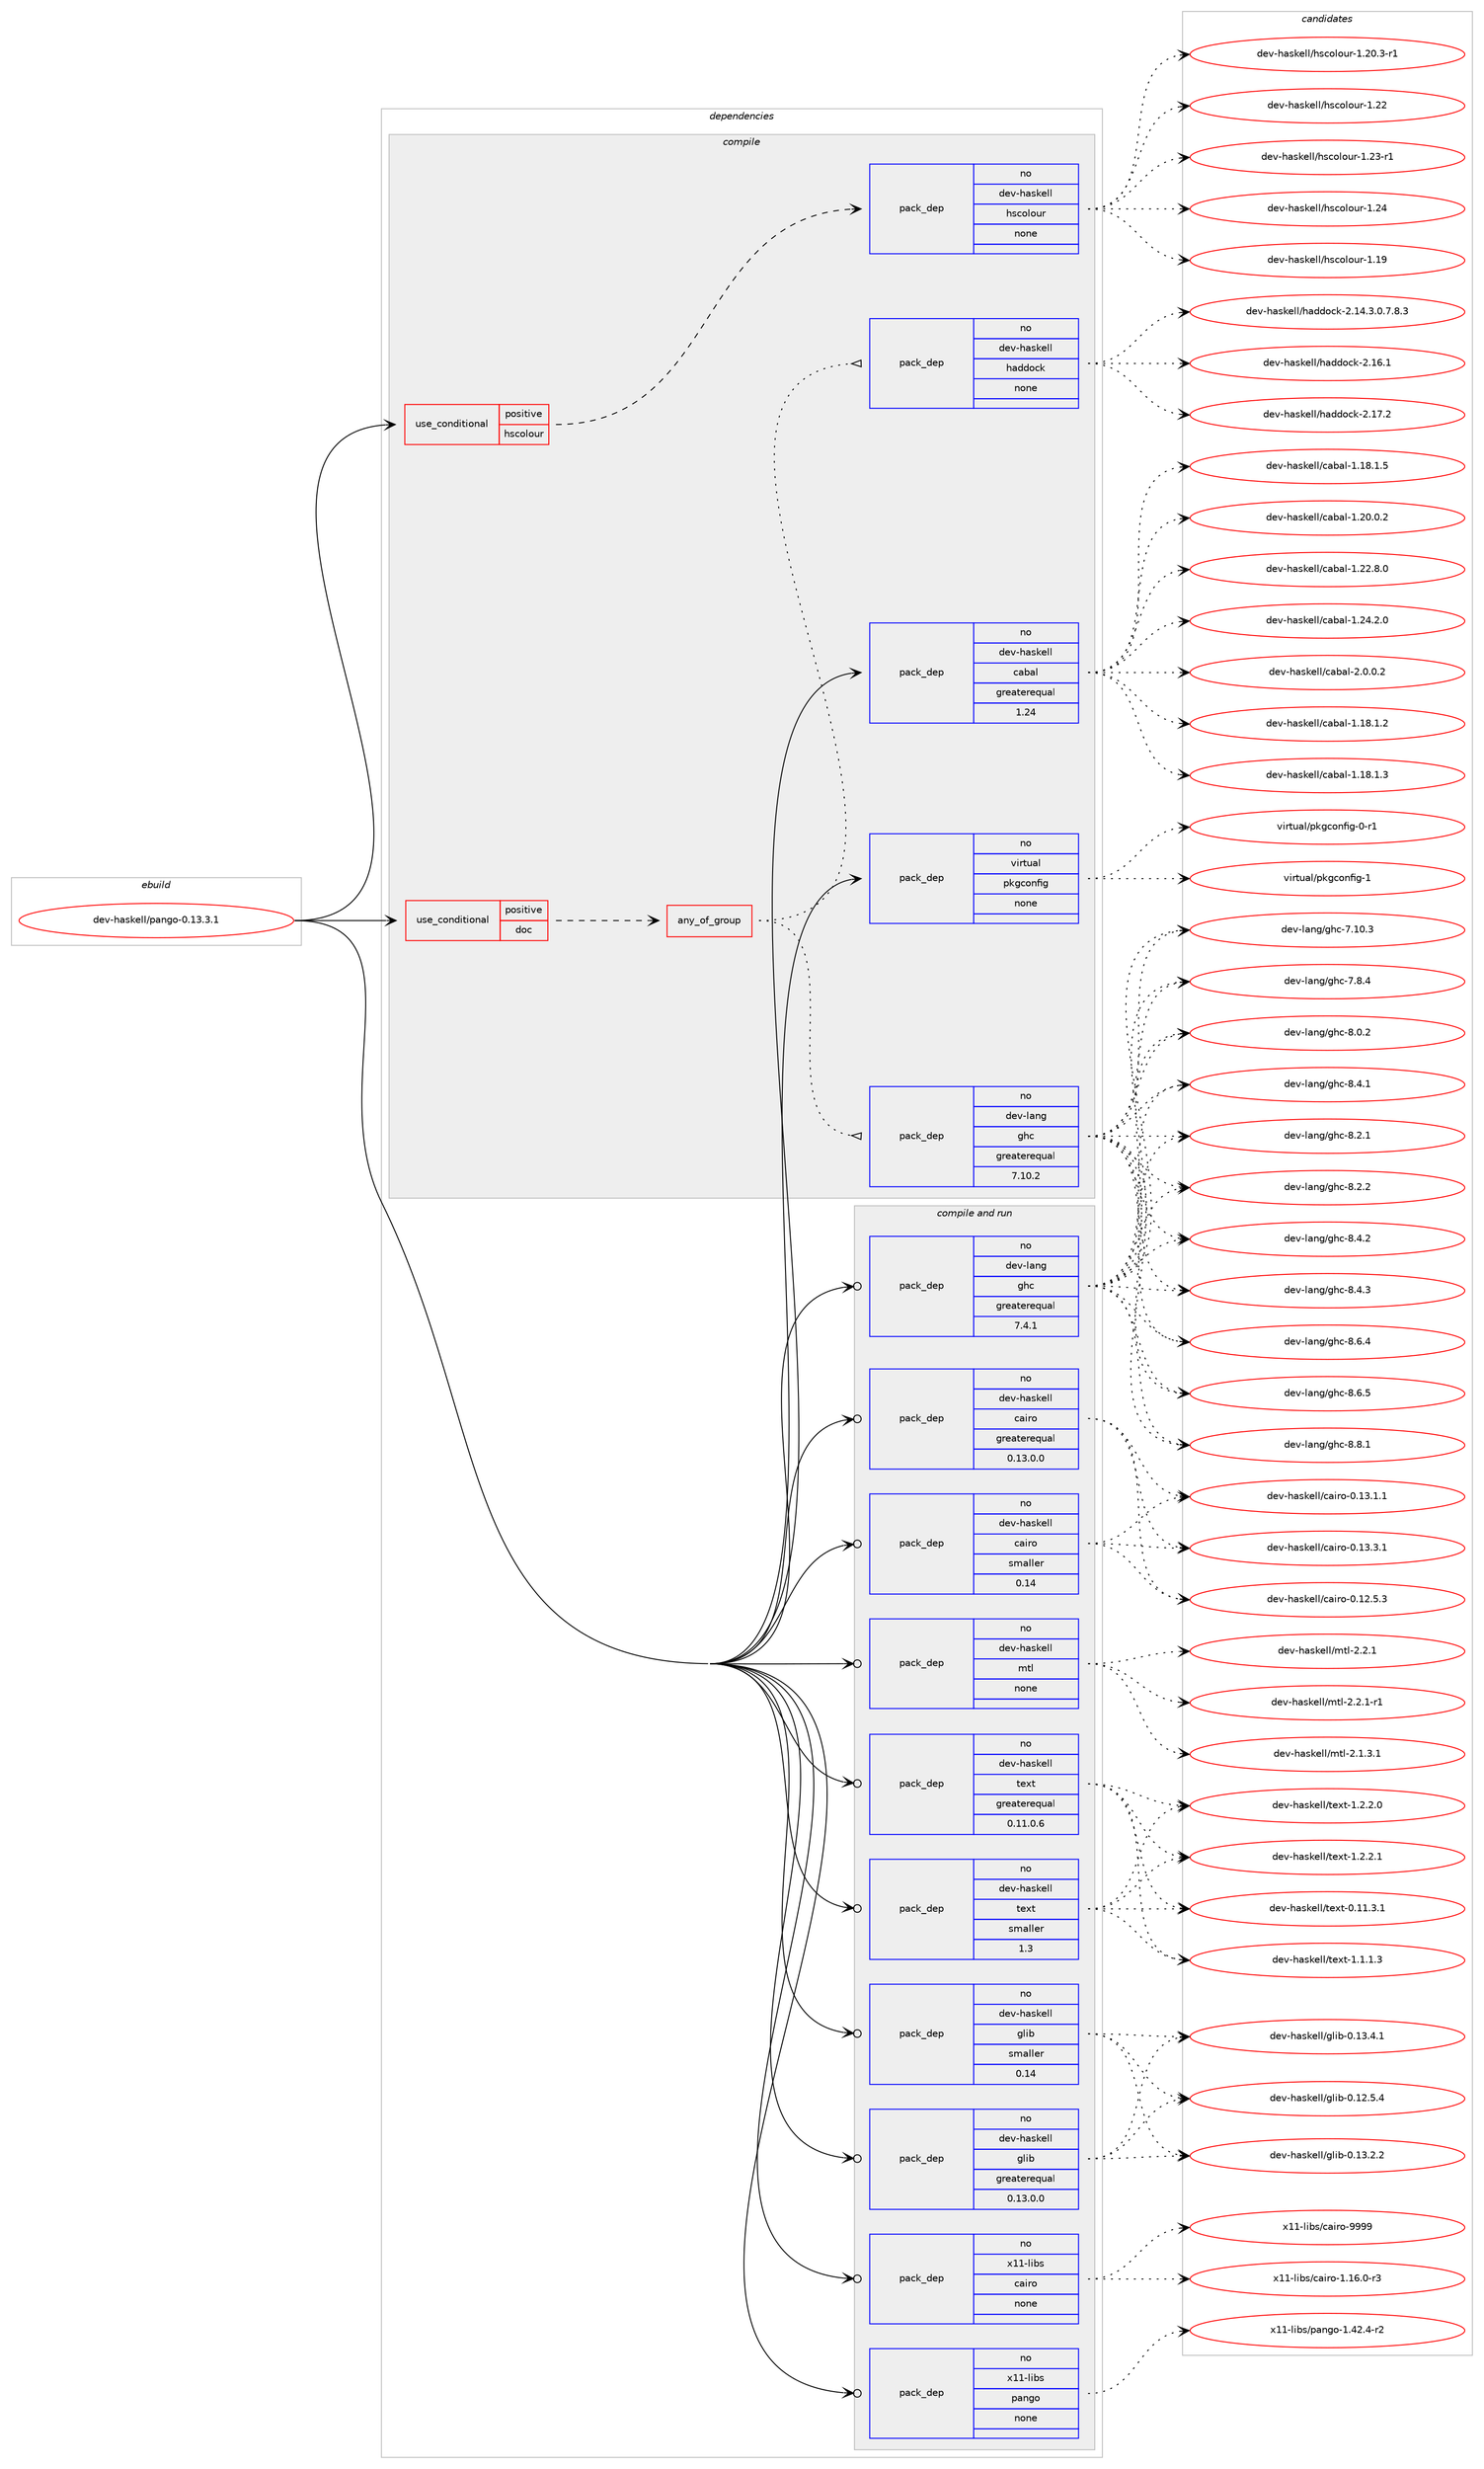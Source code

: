 digraph prolog {

# *************
# Graph options
# *************

newrank=true;
concentrate=true;
compound=true;
graph [rankdir=LR,fontname=Helvetica,fontsize=10,ranksep=1.5];#, ranksep=2.5, nodesep=0.2];
edge  [arrowhead=vee];
node  [fontname=Helvetica,fontsize=10];

# **********
# The ebuild
# **********

subgraph cluster_leftcol {
color=gray;
rank=same;
label=<<i>ebuild</i>>;
id [label="dev-haskell/pango-0.13.3.1", color=red, width=4, href="../dev-haskell/pango-0.13.3.1.svg"];
}

# ****************
# The dependencies
# ****************

subgraph cluster_midcol {
color=gray;
label=<<i>dependencies</i>>;
subgraph cluster_compile {
fillcolor="#eeeeee";
style=filled;
label=<<i>compile</i>>;
subgraph cond127089 {
dependency541052 [label=<<TABLE BORDER="0" CELLBORDER="1" CELLSPACING="0" CELLPADDING="4"><TR><TD ROWSPAN="3" CELLPADDING="10">use_conditional</TD></TR><TR><TD>positive</TD></TR><TR><TD>doc</TD></TR></TABLE>>, shape=none, color=red];
subgraph any10299 {
dependency541053 [label=<<TABLE BORDER="0" CELLBORDER="1" CELLSPACING="0" CELLPADDING="4"><TR><TD CELLPADDING="10">any_of_group</TD></TR></TABLE>>, shape=none, color=red];subgraph pack403307 {
dependency541054 [label=<<TABLE BORDER="0" CELLBORDER="1" CELLSPACING="0" CELLPADDING="4" WIDTH="220"><TR><TD ROWSPAN="6" CELLPADDING="30">pack_dep</TD></TR><TR><TD WIDTH="110">no</TD></TR><TR><TD>dev-haskell</TD></TR><TR><TD>haddock</TD></TR><TR><TD>none</TD></TR><TR><TD></TD></TR></TABLE>>, shape=none, color=blue];
}
dependency541053:e -> dependency541054:w [weight=20,style="dotted",arrowhead="oinv"];
subgraph pack403308 {
dependency541055 [label=<<TABLE BORDER="0" CELLBORDER="1" CELLSPACING="0" CELLPADDING="4" WIDTH="220"><TR><TD ROWSPAN="6" CELLPADDING="30">pack_dep</TD></TR><TR><TD WIDTH="110">no</TD></TR><TR><TD>dev-lang</TD></TR><TR><TD>ghc</TD></TR><TR><TD>greaterequal</TD></TR><TR><TD>7.10.2</TD></TR></TABLE>>, shape=none, color=blue];
}
dependency541053:e -> dependency541055:w [weight=20,style="dotted",arrowhead="oinv"];
}
dependency541052:e -> dependency541053:w [weight=20,style="dashed",arrowhead="vee"];
}
id:e -> dependency541052:w [weight=20,style="solid",arrowhead="vee"];
subgraph cond127090 {
dependency541056 [label=<<TABLE BORDER="0" CELLBORDER="1" CELLSPACING="0" CELLPADDING="4"><TR><TD ROWSPAN="3" CELLPADDING="10">use_conditional</TD></TR><TR><TD>positive</TD></TR><TR><TD>hscolour</TD></TR></TABLE>>, shape=none, color=red];
subgraph pack403309 {
dependency541057 [label=<<TABLE BORDER="0" CELLBORDER="1" CELLSPACING="0" CELLPADDING="4" WIDTH="220"><TR><TD ROWSPAN="6" CELLPADDING="30">pack_dep</TD></TR><TR><TD WIDTH="110">no</TD></TR><TR><TD>dev-haskell</TD></TR><TR><TD>hscolour</TD></TR><TR><TD>none</TD></TR><TR><TD></TD></TR></TABLE>>, shape=none, color=blue];
}
dependency541056:e -> dependency541057:w [weight=20,style="dashed",arrowhead="vee"];
}
id:e -> dependency541056:w [weight=20,style="solid",arrowhead="vee"];
subgraph pack403310 {
dependency541058 [label=<<TABLE BORDER="0" CELLBORDER="1" CELLSPACING="0" CELLPADDING="4" WIDTH="220"><TR><TD ROWSPAN="6" CELLPADDING="30">pack_dep</TD></TR><TR><TD WIDTH="110">no</TD></TR><TR><TD>dev-haskell</TD></TR><TR><TD>cabal</TD></TR><TR><TD>greaterequal</TD></TR><TR><TD>1.24</TD></TR></TABLE>>, shape=none, color=blue];
}
id:e -> dependency541058:w [weight=20,style="solid",arrowhead="vee"];
subgraph pack403311 {
dependency541059 [label=<<TABLE BORDER="0" CELLBORDER="1" CELLSPACING="0" CELLPADDING="4" WIDTH="220"><TR><TD ROWSPAN="6" CELLPADDING="30">pack_dep</TD></TR><TR><TD WIDTH="110">no</TD></TR><TR><TD>virtual</TD></TR><TR><TD>pkgconfig</TD></TR><TR><TD>none</TD></TR><TR><TD></TD></TR></TABLE>>, shape=none, color=blue];
}
id:e -> dependency541059:w [weight=20,style="solid",arrowhead="vee"];
}
subgraph cluster_compileandrun {
fillcolor="#eeeeee";
style=filled;
label=<<i>compile and run</i>>;
subgraph pack403312 {
dependency541060 [label=<<TABLE BORDER="0" CELLBORDER="1" CELLSPACING="0" CELLPADDING="4" WIDTH="220"><TR><TD ROWSPAN="6" CELLPADDING="30">pack_dep</TD></TR><TR><TD WIDTH="110">no</TD></TR><TR><TD>dev-haskell</TD></TR><TR><TD>cairo</TD></TR><TR><TD>greaterequal</TD></TR><TR><TD>0.13.0.0</TD></TR></TABLE>>, shape=none, color=blue];
}
id:e -> dependency541060:w [weight=20,style="solid",arrowhead="odotvee"];
subgraph pack403313 {
dependency541061 [label=<<TABLE BORDER="0" CELLBORDER="1" CELLSPACING="0" CELLPADDING="4" WIDTH="220"><TR><TD ROWSPAN="6" CELLPADDING="30">pack_dep</TD></TR><TR><TD WIDTH="110">no</TD></TR><TR><TD>dev-haskell</TD></TR><TR><TD>cairo</TD></TR><TR><TD>smaller</TD></TR><TR><TD>0.14</TD></TR></TABLE>>, shape=none, color=blue];
}
id:e -> dependency541061:w [weight=20,style="solid",arrowhead="odotvee"];
subgraph pack403314 {
dependency541062 [label=<<TABLE BORDER="0" CELLBORDER="1" CELLSPACING="0" CELLPADDING="4" WIDTH="220"><TR><TD ROWSPAN="6" CELLPADDING="30">pack_dep</TD></TR><TR><TD WIDTH="110">no</TD></TR><TR><TD>dev-haskell</TD></TR><TR><TD>glib</TD></TR><TR><TD>greaterequal</TD></TR><TR><TD>0.13.0.0</TD></TR></TABLE>>, shape=none, color=blue];
}
id:e -> dependency541062:w [weight=20,style="solid",arrowhead="odotvee"];
subgraph pack403315 {
dependency541063 [label=<<TABLE BORDER="0" CELLBORDER="1" CELLSPACING="0" CELLPADDING="4" WIDTH="220"><TR><TD ROWSPAN="6" CELLPADDING="30">pack_dep</TD></TR><TR><TD WIDTH="110">no</TD></TR><TR><TD>dev-haskell</TD></TR><TR><TD>glib</TD></TR><TR><TD>smaller</TD></TR><TR><TD>0.14</TD></TR></TABLE>>, shape=none, color=blue];
}
id:e -> dependency541063:w [weight=20,style="solid",arrowhead="odotvee"];
subgraph pack403316 {
dependency541064 [label=<<TABLE BORDER="0" CELLBORDER="1" CELLSPACING="0" CELLPADDING="4" WIDTH="220"><TR><TD ROWSPAN="6" CELLPADDING="30">pack_dep</TD></TR><TR><TD WIDTH="110">no</TD></TR><TR><TD>dev-haskell</TD></TR><TR><TD>mtl</TD></TR><TR><TD>none</TD></TR><TR><TD></TD></TR></TABLE>>, shape=none, color=blue];
}
id:e -> dependency541064:w [weight=20,style="solid",arrowhead="odotvee"];
subgraph pack403317 {
dependency541065 [label=<<TABLE BORDER="0" CELLBORDER="1" CELLSPACING="0" CELLPADDING="4" WIDTH="220"><TR><TD ROWSPAN="6" CELLPADDING="30">pack_dep</TD></TR><TR><TD WIDTH="110">no</TD></TR><TR><TD>dev-haskell</TD></TR><TR><TD>text</TD></TR><TR><TD>greaterequal</TD></TR><TR><TD>0.11.0.6</TD></TR></TABLE>>, shape=none, color=blue];
}
id:e -> dependency541065:w [weight=20,style="solid",arrowhead="odotvee"];
subgraph pack403318 {
dependency541066 [label=<<TABLE BORDER="0" CELLBORDER="1" CELLSPACING="0" CELLPADDING="4" WIDTH="220"><TR><TD ROWSPAN="6" CELLPADDING="30">pack_dep</TD></TR><TR><TD WIDTH="110">no</TD></TR><TR><TD>dev-haskell</TD></TR><TR><TD>text</TD></TR><TR><TD>smaller</TD></TR><TR><TD>1.3</TD></TR></TABLE>>, shape=none, color=blue];
}
id:e -> dependency541066:w [weight=20,style="solid",arrowhead="odotvee"];
subgraph pack403319 {
dependency541067 [label=<<TABLE BORDER="0" CELLBORDER="1" CELLSPACING="0" CELLPADDING="4" WIDTH="220"><TR><TD ROWSPAN="6" CELLPADDING="30">pack_dep</TD></TR><TR><TD WIDTH="110">no</TD></TR><TR><TD>dev-lang</TD></TR><TR><TD>ghc</TD></TR><TR><TD>greaterequal</TD></TR><TR><TD>7.4.1</TD></TR></TABLE>>, shape=none, color=blue];
}
id:e -> dependency541067:w [weight=20,style="solid",arrowhead="odotvee"];
subgraph pack403320 {
dependency541068 [label=<<TABLE BORDER="0" CELLBORDER="1" CELLSPACING="0" CELLPADDING="4" WIDTH="220"><TR><TD ROWSPAN="6" CELLPADDING="30">pack_dep</TD></TR><TR><TD WIDTH="110">no</TD></TR><TR><TD>x11-libs</TD></TR><TR><TD>cairo</TD></TR><TR><TD>none</TD></TR><TR><TD></TD></TR></TABLE>>, shape=none, color=blue];
}
id:e -> dependency541068:w [weight=20,style="solid",arrowhead="odotvee"];
subgraph pack403321 {
dependency541069 [label=<<TABLE BORDER="0" CELLBORDER="1" CELLSPACING="0" CELLPADDING="4" WIDTH="220"><TR><TD ROWSPAN="6" CELLPADDING="30">pack_dep</TD></TR><TR><TD WIDTH="110">no</TD></TR><TR><TD>x11-libs</TD></TR><TR><TD>pango</TD></TR><TR><TD>none</TD></TR><TR><TD></TD></TR></TABLE>>, shape=none, color=blue];
}
id:e -> dependency541069:w [weight=20,style="solid",arrowhead="odotvee"];
}
subgraph cluster_run {
fillcolor="#eeeeee";
style=filled;
label=<<i>run</i>>;
}
}

# **************
# The candidates
# **************

subgraph cluster_choices {
rank=same;
color=gray;
label=<<i>candidates</i>>;

subgraph choice403307 {
color=black;
nodesep=1;
choice1001011184510497115107101108108471049710010011199107455046495246514648465546564651 [label="dev-haskell/haddock-2.14.3.0.7.8.3", color=red, width=4,href="../dev-haskell/haddock-2.14.3.0.7.8.3.svg"];
choice100101118451049711510710110810847104971001001119910745504649544649 [label="dev-haskell/haddock-2.16.1", color=red, width=4,href="../dev-haskell/haddock-2.16.1.svg"];
choice100101118451049711510710110810847104971001001119910745504649554650 [label="dev-haskell/haddock-2.17.2", color=red, width=4,href="../dev-haskell/haddock-2.17.2.svg"];
dependency541054:e -> choice1001011184510497115107101108108471049710010011199107455046495246514648465546564651:w [style=dotted,weight="100"];
dependency541054:e -> choice100101118451049711510710110810847104971001001119910745504649544649:w [style=dotted,weight="100"];
dependency541054:e -> choice100101118451049711510710110810847104971001001119910745504649554650:w [style=dotted,weight="100"];
}
subgraph choice403308 {
color=black;
nodesep=1;
choice1001011184510897110103471031049945554649484651 [label="dev-lang/ghc-7.10.3", color=red, width=4,href="../dev-lang/ghc-7.10.3.svg"];
choice10010111845108971101034710310499455546564652 [label="dev-lang/ghc-7.8.4", color=red, width=4,href="../dev-lang/ghc-7.8.4.svg"];
choice10010111845108971101034710310499455646484650 [label="dev-lang/ghc-8.0.2", color=red, width=4,href="../dev-lang/ghc-8.0.2.svg"];
choice10010111845108971101034710310499455646504649 [label="dev-lang/ghc-8.2.1", color=red, width=4,href="../dev-lang/ghc-8.2.1.svg"];
choice10010111845108971101034710310499455646504650 [label="dev-lang/ghc-8.2.2", color=red, width=4,href="../dev-lang/ghc-8.2.2.svg"];
choice10010111845108971101034710310499455646524649 [label="dev-lang/ghc-8.4.1", color=red, width=4,href="../dev-lang/ghc-8.4.1.svg"];
choice10010111845108971101034710310499455646524650 [label="dev-lang/ghc-8.4.2", color=red, width=4,href="../dev-lang/ghc-8.4.2.svg"];
choice10010111845108971101034710310499455646524651 [label="dev-lang/ghc-8.4.3", color=red, width=4,href="../dev-lang/ghc-8.4.3.svg"];
choice10010111845108971101034710310499455646544652 [label="dev-lang/ghc-8.6.4", color=red, width=4,href="../dev-lang/ghc-8.6.4.svg"];
choice10010111845108971101034710310499455646544653 [label="dev-lang/ghc-8.6.5", color=red, width=4,href="../dev-lang/ghc-8.6.5.svg"];
choice10010111845108971101034710310499455646564649 [label="dev-lang/ghc-8.8.1", color=red, width=4,href="../dev-lang/ghc-8.8.1.svg"];
dependency541055:e -> choice1001011184510897110103471031049945554649484651:w [style=dotted,weight="100"];
dependency541055:e -> choice10010111845108971101034710310499455546564652:w [style=dotted,weight="100"];
dependency541055:e -> choice10010111845108971101034710310499455646484650:w [style=dotted,weight="100"];
dependency541055:e -> choice10010111845108971101034710310499455646504649:w [style=dotted,weight="100"];
dependency541055:e -> choice10010111845108971101034710310499455646504650:w [style=dotted,weight="100"];
dependency541055:e -> choice10010111845108971101034710310499455646524649:w [style=dotted,weight="100"];
dependency541055:e -> choice10010111845108971101034710310499455646524650:w [style=dotted,weight="100"];
dependency541055:e -> choice10010111845108971101034710310499455646524651:w [style=dotted,weight="100"];
dependency541055:e -> choice10010111845108971101034710310499455646544652:w [style=dotted,weight="100"];
dependency541055:e -> choice10010111845108971101034710310499455646544653:w [style=dotted,weight="100"];
dependency541055:e -> choice10010111845108971101034710310499455646564649:w [style=dotted,weight="100"];
}
subgraph choice403309 {
color=black;
nodesep=1;
choice100101118451049711510710110810847104115991111081111171144549464957 [label="dev-haskell/hscolour-1.19", color=red, width=4,href="../dev-haskell/hscolour-1.19.svg"];
choice10010111845104971151071011081084710411599111108111117114454946504846514511449 [label="dev-haskell/hscolour-1.20.3-r1", color=red, width=4,href="../dev-haskell/hscolour-1.20.3-r1.svg"];
choice100101118451049711510710110810847104115991111081111171144549465050 [label="dev-haskell/hscolour-1.22", color=red, width=4,href="../dev-haskell/hscolour-1.22.svg"];
choice1001011184510497115107101108108471041159911110811111711445494650514511449 [label="dev-haskell/hscolour-1.23-r1", color=red, width=4,href="../dev-haskell/hscolour-1.23-r1.svg"];
choice100101118451049711510710110810847104115991111081111171144549465052 [label="dev-haskell/hscolour-1.24", color=red, width=4,href="../dev-haskell/hscolour-1.24.svg"];
dependency541057:e -> choice100101118451049711510710110810847104115991111081111171144549464957:w [style=dotted,weight="100"];
dependency541057:e -> choice10010111845104971151071011081084710411599111108111117114454946504846514511449:w [style=dotted,weight="100"];
dependency541057:e -> choice100101118451049711510710110810847104115991111081111171144549465050:w [style=dotted,weight="100"];
dependency541057:e -> choice1001011184510497115107101108108471041159911110811111711445494650514511449:w [style=dotted,weight="100"];
dependency541057:e -> choice100101118451049711510710110810847104115991111081111171144549465052:w [style=dotted,weight="100"];
}
subgraph choice403310 {
color=black;
nodesep=1;
choice10010111845104971151071011081084799979897108454946495646494650 [label="dev-haskell/cabal-1.18.1.2", color=red, width=4,href="../dev-haskell/cabal-1.18.1.2.svg"];
choice10010111845104971151071011081084799979897108454946495646494651 [label="dev-haskell/cabal-1.18.1.3", color=red, width=4,href="../dev-haskell/cabal-1.18.1.3.svg"];
choice10010111845104971151071011081084799979897108454946495646494653 [label="dev-haskell/cabal-1.18.1.5", color=red, width=4,href="../dev-haskell/cabal-1.18.1.5.svg"];
choice10010111845104971151071011081084799979897108454946504846484650 [label="dev-haskell/cabal-1.20.0.2", color=red, width=4,href="../dev-haskell/cabal-1.20.0.2.svg"];
choice10010111845104971151071011081084799979897108454946505046564648 [label="dev-haskell/cabal-1.22.8.0", color=red, width=4,href="../dev-haskell/cabal-1.22.8.0.svg"];
choice10010111845104971151071011081084799979897108454946505246504648 [label="dev-haskell/cabal-1.24.2.0", color=red, width=4,href="../dev-haskell/cabal-1.24.2.0.svg"];
choice100101118451049711510710110810847999798971084550464846484650 [label="dev-haskell/cabal-2.0.0.2", color=red, width=4,href="../dev-haskell/cabal-2.0.0.2.svg"];
dependency541058:e -> choice10010111845104971151071011081084799979897108454946495646494650:w [style=dotted,weight="100"];
dependency541058:e -> choice10010111845104971151071011081084799979897108454946495646494651:w [style=dotted,weight="100"];
dependency541058:e -> choice10010111845104971151071011081084799979897108454946495646494653:w [style=dotted,weight="100"];
dependency541058:e -> choice10010111845104971151071011081084799979897108454946504846484650:w [style=dotted,weight="100"];
dependency541058:e -> choice10010111845104971151071011081084799979897108454946505046564648:w [style=dotted,weight="100"];
dependency541058:e -> choice10010111845104971151071011081084799979897108454946505246504648:w [style=dotted,weight="100"];
dependency541058:e -> choice100101118451049711510710110810847999798971084550464846484650:w [style=dotted,weight="100"];
}
subgraph choice403311 {
color=black;
nodesep=1;
choice11810511411611797108471121071039911111010210510345484511449 [label="virtual/pkgconfig-0-r1", color=red, width=4,href="../virtual/pkgconfig-0-r1.svg"];
choice1181051141161179710847112107103991111101021051034549 [label="virtual/pkgconfig-1", color=red, width=4,href="../virtual/pkgconfig-1.svg"];
dependency541059:e -> choice11810511411611797108471121071039911111010210510345484511449:w [style=dotted,weight="100"];
dependency541059:e -> choice1181051141161179710847112107103991111101021051034549:w [style=dotted,weight="100"];
}
subgraph choice403312 {
color=black;
nodesep=1;
choice1001011184510497115107101108108479997105114111454846495046534651 [label="dev-haskell/cairo-0.12.5.3", color=red, width=4,href="../dev-haskell/cairo-0.12.5.3.svg"];
choice1001011184510497115107101108108479997105114111454846495146494649 [label="dev-haskell/cairo-0.13.1.1", color=red, width=4,href="../dev-haskell/cairo-0.13.1.1.svg"];
choice1001011184510497115107101108108479997105114111454846495146514649 [label="dev-haskell/cairo-0.13.3.1", color=red, width=4,href="../dev-haskell/cairo-0.13.3.1.svg"];
dependency541060:e -> choice1001011184510497115107101108108479997105114111454846495046534651:w [style=dotted,weight="100"];
dependency541060:e -> choice1001011184510497115107101108108479997105114111454846495146494649:w [style=dotted,weight="100"];
dependency541060:e -> choice1001011184510497115107101108108479997105114111454846495146514649:w [style=dotted,weight="100"];
}
subgraph choice403313 {
color=black;
nodesep=1;
choice1001011184510497115107101108108479997105114111454846495046534651 [label="dev-haskell/cairo-0.12.5.3", color=red, width=4,href="../dev-haskell/cairo-0.12.5.3.svg"];
choice1001011184510497115107101108108479997105114111454846495146494649 [label="dev-haskell/cairo-0.13.1.1", color=red, width=4,href="../dev-haskell/cairo-0.13.1.1.svg"];
choice1001011184510497115107101108108479997105114111454846495146514649 [label="dev-haskell/cairo-0.13.3.1", color=red, width=4,href="../dev-haskell/cairo-0.13.3.1.svg"];
dependency541061:e -> choice1001011184510497115107101108108479997105114111454846495046534651:w [style=dotted,weight="100"];
dependency541061:e -> choice1001011184510497115107101108108479997105114111454846495146494649:w [style=dotted,weight="100"];
dependency541061:e -> choice1001011184510497115107101108108479997105114111454846495146514649:w [style=dotted,weight="100"];
}
subgraph choice403314 {
color=black;
nodesep=1;
choice10010111845104971151071011081084710310810598454846495046534652 [label="dev-haskell/glib-0.12.5.4", color=red, width=4,href="../dev-haskell/glib-0.12.5.4.svg"];
choice10010111845104971151071011081084710310810598454846495146504650 [label="dev-haskell/glib-0.13.2.2", color=red, width=4,href="../dev-haskell/glib-0.13.2.2.svg"];
choice10010111845104971151071011081084710310810598454846495146524649 [label="dev-haskell/glib-0.13.4.1", color=red, width=4,href="../dev-haskell/glib-0.13.4.1.svg"];
dependency541062:e -> choice10010111845104971151071011081084710310810598454846495046534652:w [style=dotted,weight="100"];
dependency541062:e -> choice10010111845104971151071011081084710310810598454846495146504650:w [style=dotted,weight="100"];
dependency541062:e -> choice10010111845104971151071011081084710310810598454846495146524649:w [style=dotted,weight="100"];
}
subgraph choice403315 {
color=black;
nodesep=1;
choice10010111845104971151071011081084710310810598454846495046534652 [label="dev-haskell/glib-0.12.5.4", color=red, width=4,href="../dev-haskell/glib-0.12.5.4.svg"];
choice10010111845104971151071011081084710310810598454846495146504650 [label="dev-haskell/glib-0.13.2.2", color=red, width=4,href="../dev-haskell/glib-0.13.2.2.svg"];
choice10010111845104971151071011081084710310810598454846495146524649 [label="dev-haskell/glib-0.13.4.1", color=red, width=4,href="../dev-haskell/glib-0.13.4.1.svg"];
dependency541063:e -> choice10010111845104971151071011081084710310810598454846495046534652:w [style=dotted,weight="100"];
dependency541063:e -> choice10010111845104971151071011081084710310810598454846495146504650:w [style=dotted,weight="100"];
dependency541063:e -> choice10010111845104971151071011081084710310810598454846495146524649:w [style=dotted,weight="100"];
}
subgraph choice403316 {
color=black;
nodesep=1;
choice1001011184510497115107101108108471091161084550464946514649 [label="dev-haskell/mtl-2.1.3.1", color=red, width=4,href="../dev-haskell/mtl-2.1.3.1.svg"];
choice100101118451049711510710110810847109116108455046504649 [label="dev-haskell/mtl-2.2.1", color=red, width=4,href="../dev-haskell/mtl-2.2.1.svg"];
choice1001011184510497115107101108108471091161084550465046494511449 [label="dev-haskell/mtl-2.2.1-r1", color=red, width=4,href="../dev-haskell/mtl-2.2.1-r1.svg"];
dependency541064:e -> choice1001011184510497115107101108108471091161084550464946514649:w [style=dotted,weight="100"];
dependency541064:e -> choice100101118451049711510710110810847109116108455046504649:w [style=dotted,weight="100"];
dependency541064:e -> choice1001011184510497115107101108108471091161084550465046494511449:w [style=dotted,weight="100"];
}
subgraph choice403317 {
color=black;
nodesep=1;
choice100101118451049711510710110810847116101120116454846494946514649 [label="dev-haskell/text-0.11.3.1", color=red, width=4,href="../dev-haskell/text-0.11.3.1.svg"];
choice1001011184510497115107101108108471161011201164549464946494651 [label="dev-haskell/text-1.1.1.3", color=red, width=4,href="../dev-haskell/text-1.1.1.3.svg"];
choice1001011184510497115107101108108471161011201164549465046504648 [label="dev-haskell/text-1.2.2.0", color=red, width=4,href="../dev-haskell/text-1.2.2.0.svg"];
choice1001011184510497115107101108108471161011201164549465046504649 [label="dev-haskell/text-1.2.2.1", color=red, width=4,href="../dev-haskell/text-1.2.2.1.svg"];
dependency541065:e -> choice100101118451049711510710110810847116101120116454846494946514649:w [style=dotted,weight="100"];
dependency541065:e -> choice1001011184510497115107101108108471161011201164549464946494651:w [style=dotted,weight="100"];
dependency541065:e -> choice1001011184510497115107101108108471161011201164549465046504648:w [style=dotted,weight="100"];
dependency541065:e -> choice1001011184510497115107101108108471161011201164549465046504649:w [style=dotted,weight="100"];
}
subgraph choice403318 {
color=black;
nodesep=1;
choice100101118451049711510710110810847116101120116454846494946514649 [label="dev-haskell/text-0.11.3.1", color=red, width=4,href="../dev-haskell/text-0.11.3.1.svg"];
choice1001011184510497115107101108108471161011201164549464946494651 [label="dev-haskell/text-1.1.1.3", color=red, width=4,href="../dev-haskell/text-1.1.1.3.svg"];
choice1001011184510497115107101108108471161011201164549465046504648 [label="dev-haskell/text-1.2.2.0", color=red, width=4,href="../dev-haskell/text-1.2.2.0.svg"];
choice1001011184510497115107101108108471161011201164549465046504649 [label="dev-haskell/text-1.2.2.1", color=red, width=4,href="../dev-haskell/text-1.2.2.1.svg"];
dependency541066:e -> choice100101118451049711510710110810847116101120116454846494946514649:w [style=dotted,weight="100"];
dependency541066:e -> choice1001011184510497115107101108108471161011201164549464946494651:w [style=dotted,weight="100"];
dependency541066:e -> choice1001011184510497115107101108108471161011201164549465046504648:w [style=dotted,weight="100"];
dependency541066:e -> choice1001011184510497115107101108108471161011201164549465046504649:w [style=dotted,weight="100"];
}
subgraph choice403319 {
color=black;
nodesep=1;
choice1001011184510897110103471031049945554649484651 [label="dev-lang/ghc-7.10.3", color=red, width=4,href="../dev-lang/ghc-7.10.3.svg"];
choice10010111845108971101034710310499455546564652 [label="dev-lang/ghc-7.8.4", color=red, width=4,href="../dev-lang/ghc-7.8.4.svg"];
choice10010111845108971101034710310499455646484650 [label="dev-lang/ghc-8.0.2", color=red, width=4,href="../dev-lang/ghc-8.0.2.svg"];
choice10010111845108971101034710310499455646504649 [label="dev-lang/ghc-8.2.1", color=red, width=4,href="../dev-lang/ghc-8.2.1.svg"];
choice10010111845108971101034710310499455646504650 [label="dev-lang/ghc-8.2.2", color=red, width=4,href="../dev-lang/ghc-8.2.2.svg"];
choice10010111845108971101034710310499455646524649 [label="dev-lang/ghc-8.4.1", color=red, width=4,href="../dev-lang/ghc-8.4.1.svg"];
choice10010111845108971101034710310499455646524650 [label="dev-lang/ghc-8.4.2", color=red, width=4,href="../dev-lang/ghc-8.4.2.svg"];
choice10010111845108971101034710310499455646524651 [label="dev-lang/ghc-8.4.3", color=red, width=4,href="../dev-lang/ghc-8.4.3.svg"];
choice10010111845108971101034710310499455646544652 [label="dev-lang/ghc-8.6.4", color=red, width=4,href="../dev-lang/ghc-8.6.4.svg"];
choice10010111845108971101034710310499455646544653 [label="dev-lang/ghc-8.6.5", color=red, width=4,href="../dev-lang/ghc-8.6.5.svg"];
choice10010111845108971101034710310499455646564649 [label="dev-lang/ghc-8.8.1", color=red, width=4,href="../dev-lang/ghc-8.8.1.svg"];
dependency541067:e -> choice1001011184510897110103471031049945554649484651:w [style=dotted,weight="100"];
dependency541067:e -> choice10010111845108971101034710310499455546564652:w [style=dotted,weight="100"];
dependency541067:e -> choice10010111845108971101034710310499455646484650:w [style=dotted,weight="100"];
dependency541067:e -> choice10010111845108971101034710310499455646504649:w [style=dotted,weight="100"];
dependency541067:e -> choice10010111845108971101034710310499455646504650:w [style=dotted,weight="100"];
dependency541067:e -> choice10010111845108971101034710310499455646524649:w [style=dotted,weight="100"];
dependency541067:e -> choice10010111845108971101034710310499455646524650:w [style=dotted,weight="100"];
dependency541067:e -> choice10010111845108971101034710310499455646524651:w [style=dotted,weight="100"];
dependency541067:e -> choice10010111845108971101034710310499455646544652:w [style=dotted,weight="100"];
dependency541067:e -> choice10010111845108971101034710310499455646544653:w [style=dotted,weight="100"];
dependency541067:e -> choice10010111845108971101034710310499455646564649:w [style=dotted,weight="100"];
}
subgraph choice403320 {
color=black;
nodesep=1;
choice12049494510810598115479997105114111454946495446484511451 [label="x11-libs/cairo-1.16.0-r3", color=red, width=4,href="../x11-libs/cairo-1.16.0-r3.svg"];
choice120494945108105981154799971051141114557575757 [label="x11-libs/cairo-9999", color=red, width=4,href="../x11-libs/cairo-9999.svg"];
dependency541068:e -> choice12049494510810598115479997105114111454946495446484511451:w [style=dotted,weight="100"];
dependency541068:e -> choice120494945108105981154799971051141114557575757:w [style=dotted,weight="100"];
}
subgraph choice403321 {
color=black;
nodesep=1;
choice120494945108105981154711297110103111454946525046524511450 [label="x11-libs/pango-1.42.4-r2", color=red, width=4,href="../x11-libs/pango-1.42.4-r2.svg"];
dependency541069:e -> choice120494945108105981154711297110103111454946525046524511450:w [style=dotted,weight="100"];
}
}

}
